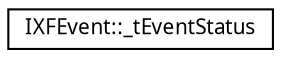 digraph "Graphical Class Hierarchy"
{
  edge [fontname="Helvetia.ttf",fontsize="10",labelfontname="Helvetia.ttf",labelfontsize="10"];
  node [fontname="Helvetia.ttf",fontsize="10",shape=record];
  rankdir="LR";
  Node1 [label="IXFEvent::_tEventStatus",height=0.2,width=0.4,color="black", fillcolor="white", style="filled",URL="$struct_i_x_f_event_1_1__t_event_status.html"];
}

